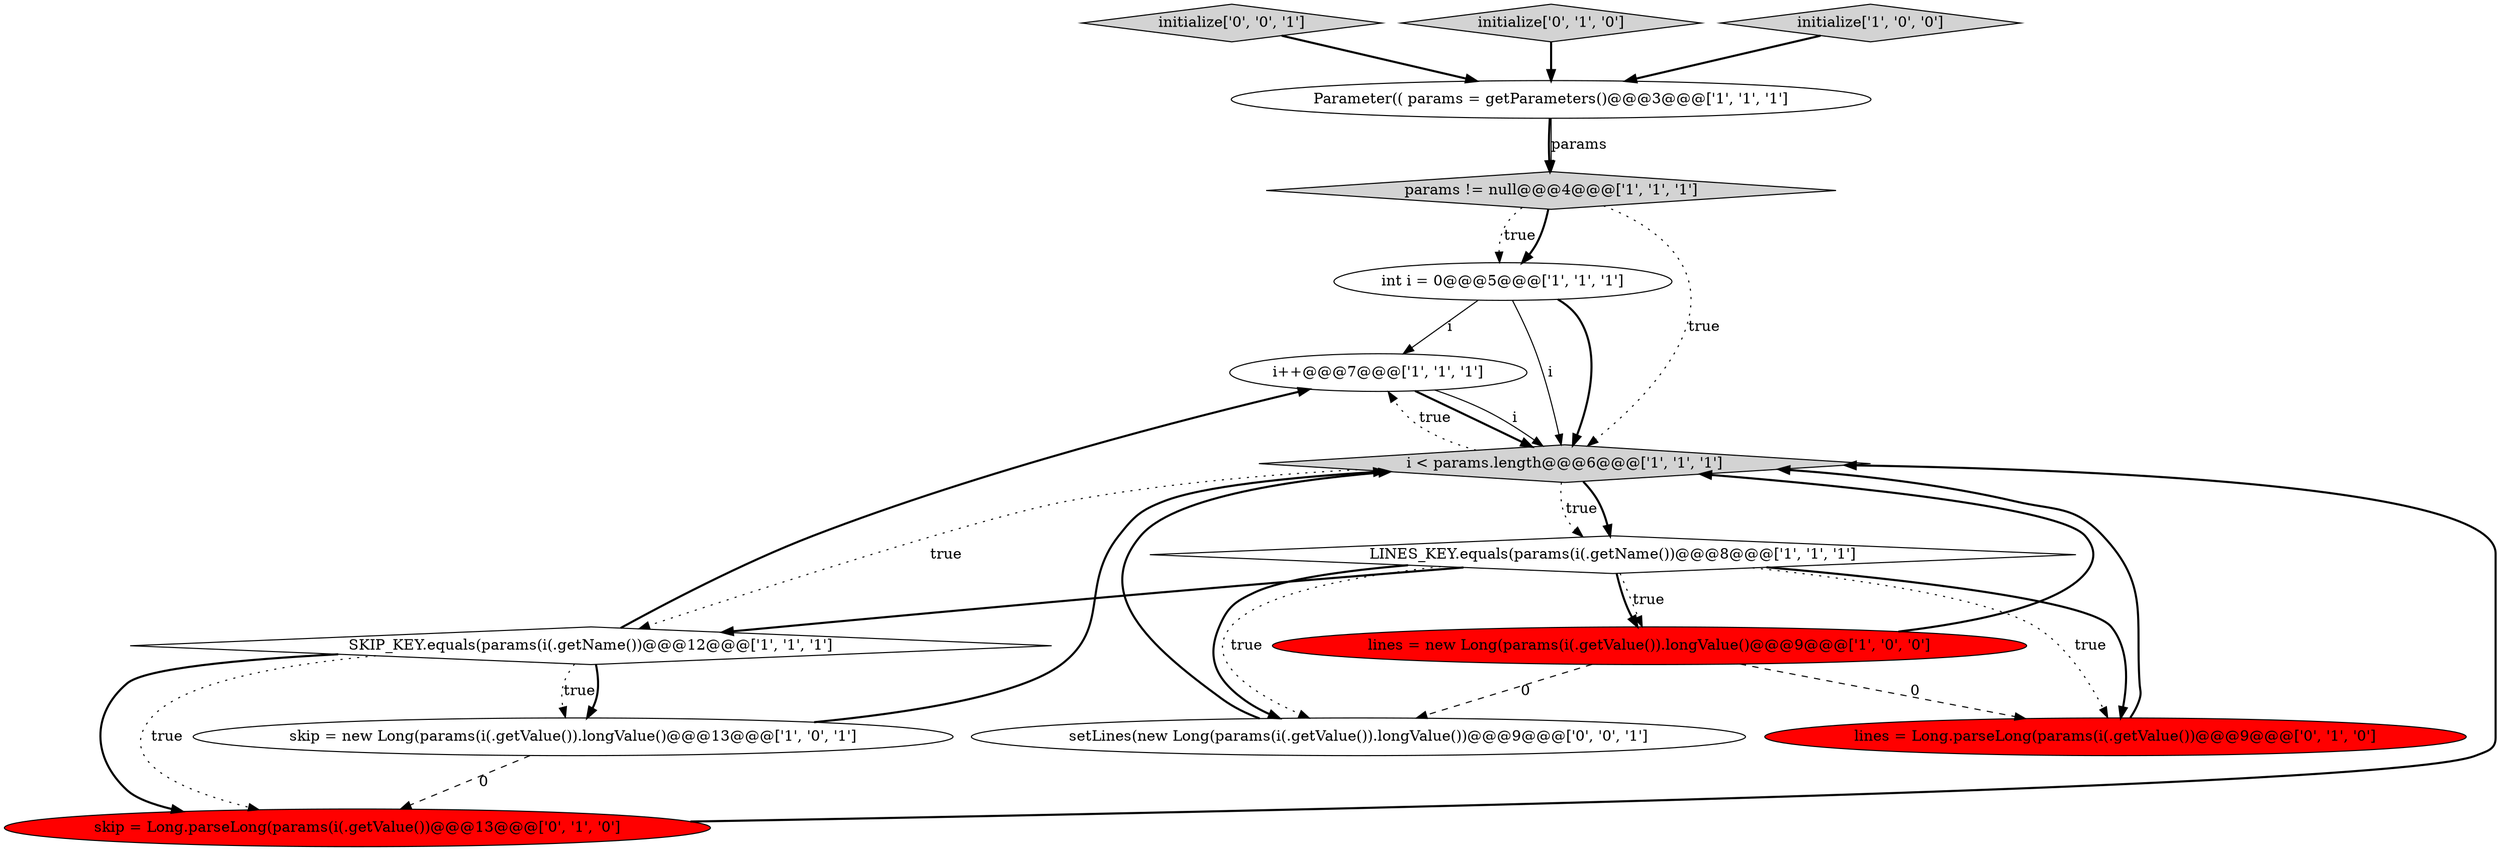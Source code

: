 digraph {
4 [style = filled, label = "i++@@@7@@@['1', '1', '1']", fillcolor = white, shape = ellipse image = "AAA0AAABBB1BBB"];
2 [style = filled, label = "SKIP_KEY.equals(params(i(.getName())@@@12@@@['1', '1', '1']", fillcolor = white, shape = diamond image = "AAA0AAABBB1BBB"];
3 [style = filled, label = "skip = new Long(params(i(.getValue()).longValue()@@@13@@@['1', '0', '1']", fillcolor = white, shape = ellipse image = "AAA0AAABBB1BBB"];
0 [style = filled, label = "int i = 0@@@5@@@['1', '1', '1']", fillcolor = white, shape = ellipse image = "AAA0AAABBB1BBB"];
11 [style = filled, label = "lines = Long.parseLong(params(i(.getValue())@@@9@@@['0', '1', '0']", fillcolor = red, shape = ellipse image = "AAA1AAABBB2BBB"];
13 [style = filled, label = "setLines(new Long(params(i(.getValue()).longValue())@@@9@@@['0', '0', '1']", fillcolor = white, shape = ellipse image = "AAA0AAABBB3BBB"];
14 [style = filled, label = "initialize['0', '0', '1']", fillcolor = lightgray, shape = diamond image = "AAA0AAABBB3BBB"];
7 [style = filled, label = "Parameter(( params = getParameters()@@@3@@@['1', '1', '1']", fillcolor = white, shape = ellipse image = "AAA0AAABBB1BBB"];
9 [style = filled, label = "lines = new Long(params(i(.getValue()).longValue()@@@9@@@['1', '0', '0']", fillcolor = red, shape = ellipse image = "AAA1AAABBB1BBB"];
8 [style = filled, label = "LINES_KEY.equals(params(i(.getName())@@@8@@@['1', '1', '1']", fillcolor = white, shape = diamond image = "AAA0AAABBB1BBB"];
10 [style = filled, label = "initialize['0', '1', '0']", fillcolor = lightgray, shape = diamond image = "AAA0AAABBB2BBB"];
5 [style = filled, label = "params != null@@@4@@@['1', '1', '1']", fillcolor = lightgray, shape = diamond image = "AAA0AAABBB1BBB"];
12 [style = filled, label = "skip = Long.parseLong(params(i(.getValue())@@@13@@@['0', '1', '0']", fillcolor = red, shape = ellipse image = "AAA1AAABBB2BBB"];
1 [style = filled, label = "initialize['1', '0', '0']", fillcolor = lightgray, shape = diamond image = "AAA0AAABBB1BBB"];
6 [style = filled, label = "i < params.length@@@6@@@['1', '1', '1']", fillcolor = lightgray, shape = diamond image = "AAA0AAABBB1BBB"];
2->3 [style = dotted, label="true"];
0->6 [style = bold, label=""];
4->6 [style = bold, label=""];
2->3 [style = bold, label=""];
11->6 [style = bold, label=""];
5->6 [style = dotted, label="true"];
3->6 [style = bold, label=""];
5->0 [style = dotted, label="true"];
0->4 [style = solid, label="i"];
12->6 [style = bold, label=""];
2->4 [style = bold, label=""];
1->7 [style = bold, label=""];
10->7 [style = bold, label=""];
2->12 [style = bold, label=""];
9->6 [style = bold, label=""];
14->7 [style = bold, label=""];
4->6 [style = solid, label="i"];
7->5 [style = bold, label=""];
6->2 [style = dotted, label="true"];
3->12 [style = dashed, label="0"];
6->4 [style = dotted, label="true"];
5->0 [style = bold, label=""];
8->2 [style = bold, label=""];
6->8 [style = dotted, label="true"];
6->8 [style = bold, label=""];
9->13 [style = dashed, label="0"];
8->9 [style = bold, label=""];
7->5 [style = solid, label="params"];
2->12 [style = dotted, label="true"];
8->11 [style = dotted, label="true"];
9->11 [style = dashed, label="0"];
8->13 [style = dotted, label="true"];
8->9 [style = dotted, label="true"];
13->6 [style = bold, label=""];
8->11 [style = bold, label=""];
0->6 [style = solid, label="i"];
8->13 [style = bold, label=""];
}
